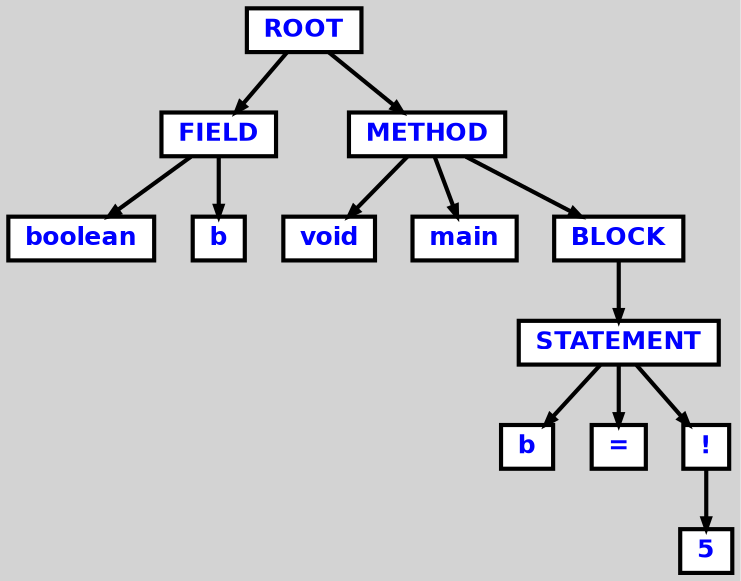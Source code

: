 digraph {

	ordering=out;
	ranksep=.4;
	bgcolor="lightgrey"; node [shape=box, fixedsize=false, fontsize=12, fontname="Helvetica-bold", fontcolor="blue"
		width=.25, height=.25, color="black", fillcolor="white", style="filled, solid, bold"];
	edge [arrowsize=.5, color="black", style="bold"]

  n0 [label="ROOT"];
  n1 [label="FIELD"];
  n1 [label="FIELD"];
  n2 [label="boolean"];
  n3 [label="b"];
  n4 [label="METHOD"];
  n4 [label="METHOD"];
  n5 [label="void"];
  n6 [label="main"];
  n7 [label="BLOCK"];
  n7 [label="BLOCK"];
  n8 [label="STATEMENT"];
  n8 [label="STATEMENT"];
  n9 [label="b"];
  n10 [label="="];
  n11 [label="!"];
  n11 [label="!"];
  n12 [label="5"];

  n0 -> n1 // "ROOT" -> "FIELD"
  n1 -> n2 // "FIELD" -> "boolean"
  n1 -> n3 // "FIELD" -> "b"
  n0 -> n4 // "ROOT" -> "METHOD"
  n4 -> n5 // "METHOD" -> "void"
  n4 -> n6 // "METHOD" -> "main"
  n4 -> n7 // "METHOD" -> "BLOCK"
  n7 -> n8 // "BLOCK" -> "STATEMENT"
  n8 -> n9 // "STATEMENT" -> "b"
  n8 -> n10 // "STATEMENT" -> "="
  n8 -> n11 // "STATEMENT" -> "!"
  n11 -> n12 // "!" -> "5"

}

